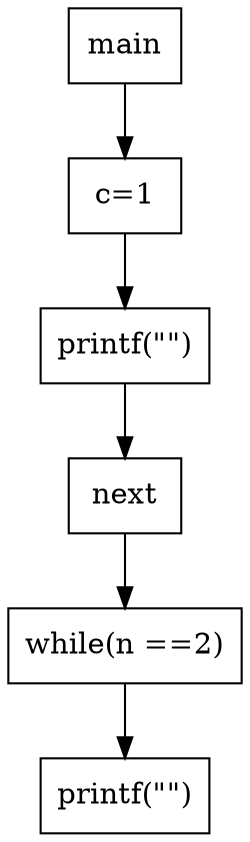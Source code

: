 digraph G {
  node[shape=box]

  0 [label="main"]
  1 [label="c=1"]
  2 [label="printf(\"\")"]
  3 [label="next"]
  4 [label="while(n ==2)"]
  5 [label="printf(\"\")"]

  0 -> 1
  1 -> 2
  2 -> 3
  3 -> 4
  4 -> 5
}